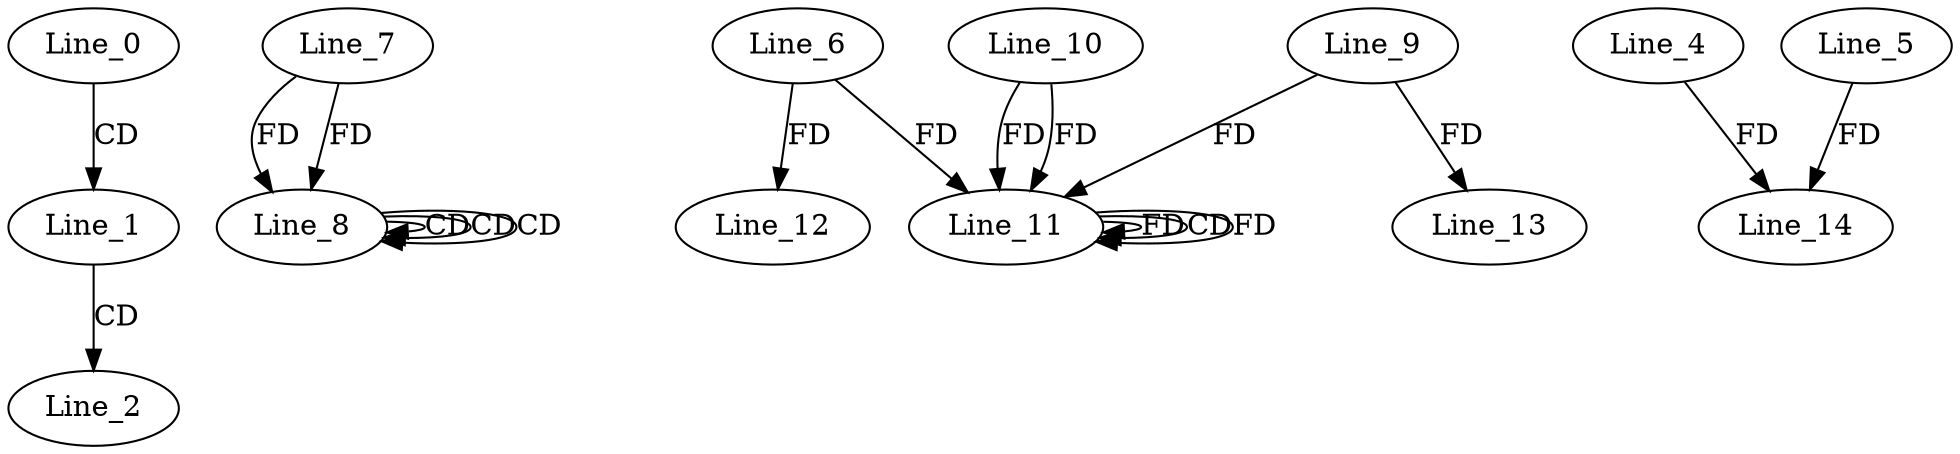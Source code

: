digraph G {
  Line_0;
  Line_1;
  Line_2;
  Line_8;
  Line_8;
  Line_8;
  Line_7;
  Line_8;
  Line_11;
  Line_10;
  Line_11;
  Line_6;
  Line_11;
  Line_11;
  Line_9;
  Line_12;
  Line_13;
  Line_4;
  Line_14;
  Line_5;
  Line_14;
  Line_0 -> Line_1 [ label="CD" ];
  Line_1 -> Line_2 [ label="CD" ];
  Line_8 -> Line_8 [ label="CD" ];
  Line_8 -> Line_8 [ label="CD" ];
  Line_7 -> Line_8 [ label="FD" ];
  Line_8 -> Line_8 [ label="CD" ];
  Line_7 -> Line_8 [ label="FD" ];
  Line_11 -> Line_11 [ label="FD" ];
  Line_10 -> Line_11 [ label="FD" ];
  Line_6 -> Line_11 [ label="FD" ];
  Line_11 -> Line_11 [ label="CD" ];
  Line_9 -> Line_11 [ label="FD" ];
  Line_11 -> Line_11 [ label="FD" ];
  Line_10 -> Line_11 [ label="FD" ];
  Line_6 -> Line_12 [ label="FD" ];
  Line_9 -> Line_13 [ label="FD" ];
  Line_4 -> Line_14 [ label="FD" ];
  Line_5 -> Line_14 [ label="FD" ];
}
